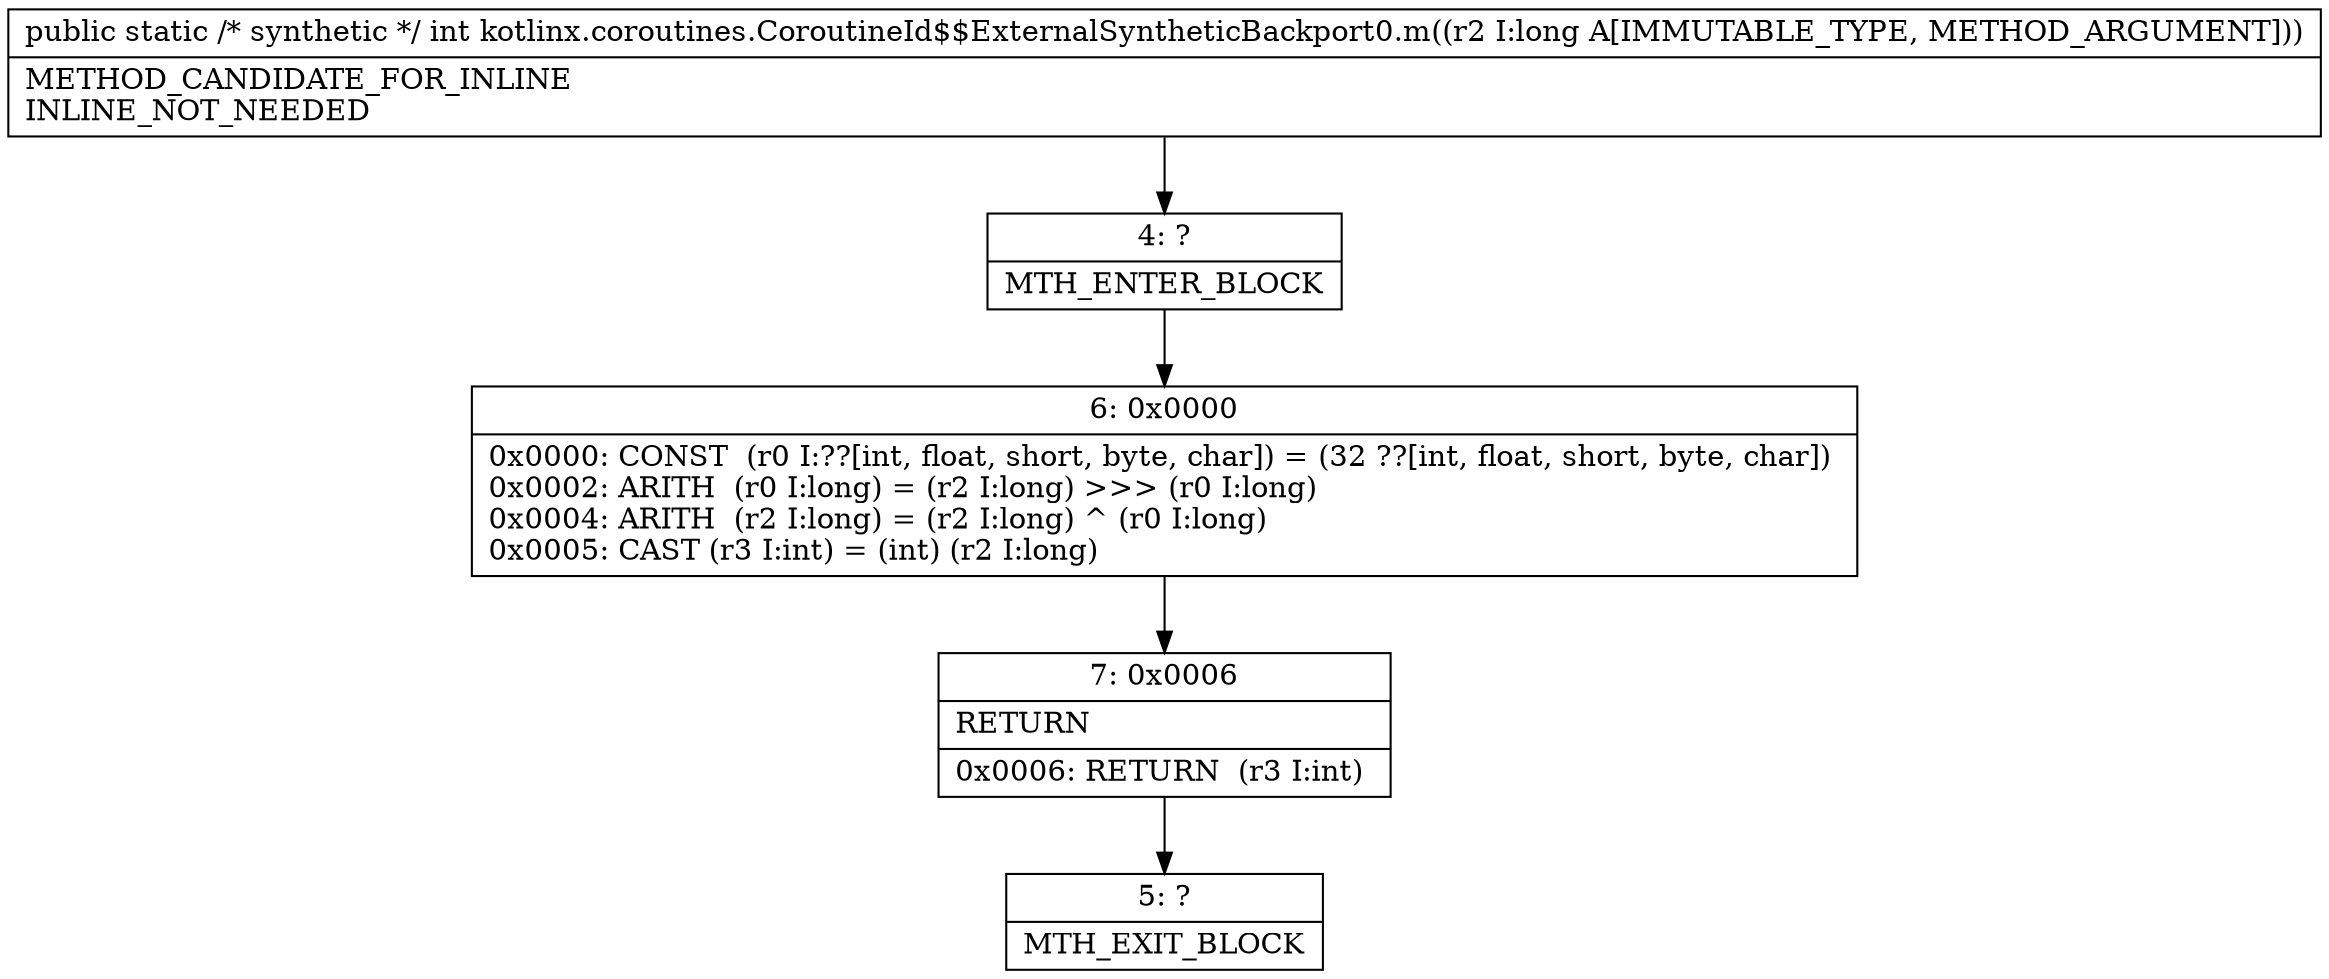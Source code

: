 digraph "CFG forkotlinx.coroutines.CoroutineId$$ExternalSyntheticBackport0.m(J)I" {
Node_4 [shape=record,label="{4\:\ ?|MTH_ENTER_BLOCK\l}"];
Node_6 [shape=record,label="{6\:\ 0x0000|0x0000: CONST  (r0 I:??[int, float, short, byte, char]) = (32 ??[int, float, short, byte, char]) \l0x0002: ARITH  (r0 I:long) = (r2 I:long) \>\>\> (r0 I:long) \l0x0004: ARITH  (r2 I:long) = (r2 I:long) ^ (r0 I:long) \l0x0005: CAST (r3 I:int) = (int) (r2 I:long) \l}"];
Node_7 [shape=record,label="{7\:\ 0x0006|RETURN\l|0x0006: RETURN  (r3 I:int) \l}"];
Node_5 [shape=record,label="{5\:\ ?|MTH_EXIT_BLOCK\l}"];
MethodNode[shape=record,label="{public static \/* synthetic *\/ int kotlinx.coroutines.CoroutineId$$ExternalSyntheticBackport0.m((r2 I:long A[IMMUTABLE_TYPE, METHOD_ARGUMENT]))  | METHOD_CANDIDATE_FOR_INLINE\lINLINE_NOT_NEEDED\l}"];
MethodNode -> Node_4;Node_4 -> Node_6;
Node_6 -> Node_7;
Node_7 -> Node_5;
}

